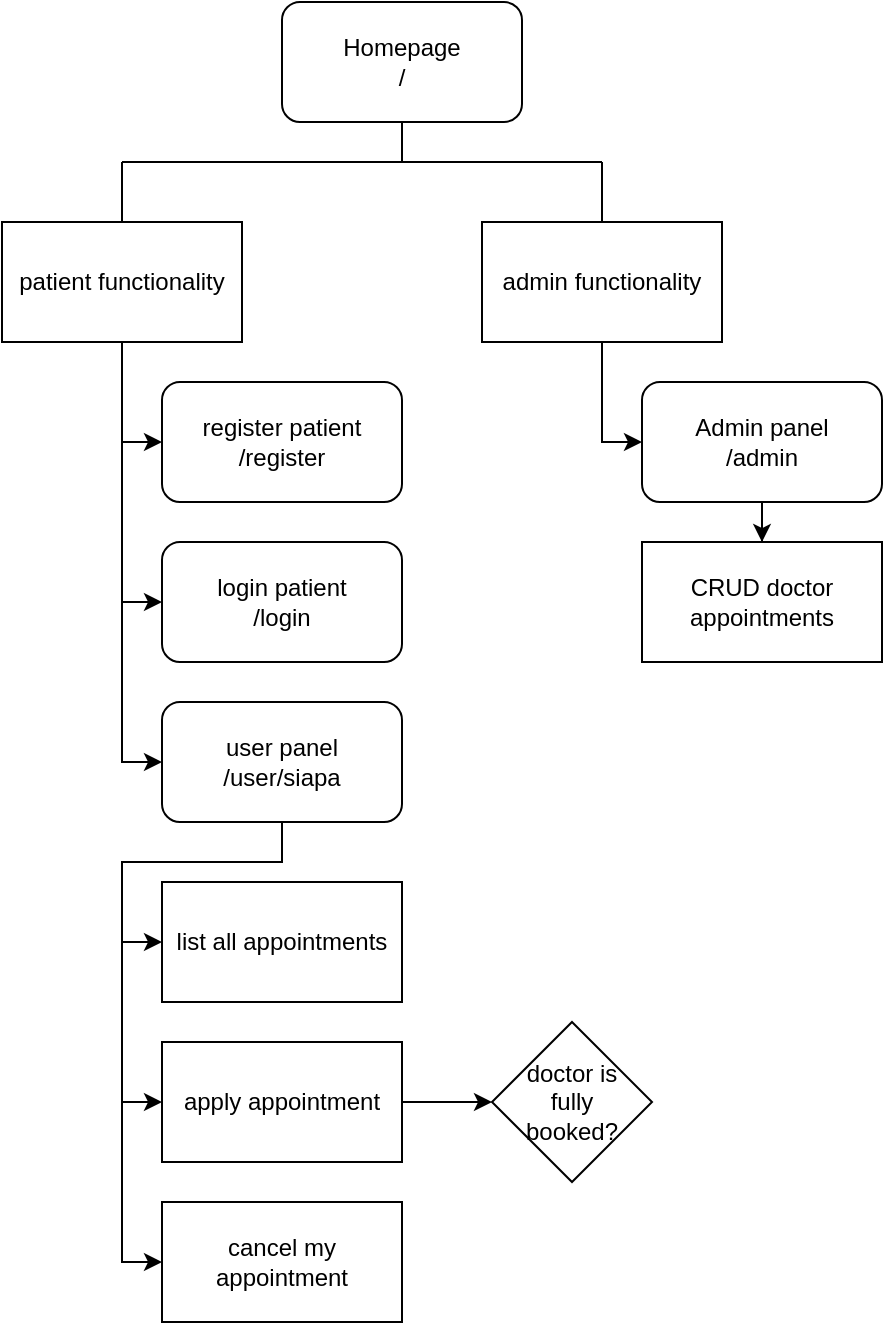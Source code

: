 <mxfile version="14.8.4" type="device"><diagram id="Aazx_bkAWKCR48U-QPJi" name="Page-1"><mxGraphModel dx="577" dy="476" grid="1" gridSize="10" guides="1" tooltips="1" connect="1" arrows="1" fold="1" page="1" pageScale="1" pageWidth="850" pageHeight="1100" math="0" shadow="0"><root><mxCell id="0"/><mxCell id="1" parent="0"/><mxCell id="0i39TFughCP9_sc8eJfU-11" style="edgeStyle=orthogonalEdgeStyle;rounded=0;orthogonalLoop=1;jettySize=auto;html=1;endArrow=none;endFill=0;" edge="1" parent="1" source="0i39TFughCP9_sc8eJfU-2"><mxGeometry relative="1" as="geometry"><mxPoint x="340" y="380" as="targetPoint"/></mxGeometry></mxCell><mxCell id="0i39TFughCP9_sc8eJfU-2" value="&lt;div&gt;Homepage&lt;/div&gt;&lt;div&gt;/&lt;br&gt;&lt;/div&gt;" style="rounded=1;whiteSpace=wrap;html=1;" vertex="1" parent="1"><mxGeometry x="280" y="300" width="120" height="60" as="geometry"/></mxCell><mxCell id="0i39TFughCP9_sc8eJfU-4" value="&lt;div&gt;register patient &lt;/div&gt;&lt;div&gt;/register&lt;br&gt;&lt;/div&gt;" style="rounded=1;whiteSpace=wrap;html=1;" vertex="1" parent="1"><mxGeometry x="220" y="490" width="120" height="60" as="geometry"/></mxCell><mxCell id="0i39TFughCP9_sc8eJfU-20" style="edgeStyle=orthogonalEdgeStyle;rounded=0;orthogonalLoop=1;jettySize=auto;html=1;" edge="1" parent="1" source="0i39TFughCP9_sc8eJfU-5" target="0i39TFughCP9_sc8eJfU-19"><mxGeometry relative="1" as="geometry"/></mxCell><mxCell id="0i39TFughCP9_sc8eJfU-5" value="&lt;div&gt;Admin panel&lt;/div&gt;&lt;div&gt;/admin&lt;/div&gt;" style="rounded=1;whiteSpace=wrap;html=1;" vertex="1" parent="1"><mxGeometry x="460" y="490" width="120" height="60" as="geometry"/></mxCell><mxCell id="0i39TFughCP9_sc8eJfU-12" style="edgeStyle=orthogonalEdgeStyle;rounded=0;orthogonalLoop=1;jettySize=auto;html=1;endArrow=none;endFill=0;" edge="1" parent="1" source="0i39TFughCP9_sc8eJfU-6"><mxGeometry relative="1" as="geometry"><mxPoint x="200" y="380" as="targetPoint"/></mxGeometry></mxCell><mxCell id="0i39TFughCP9_sc8eJfU-15" style="edgeStyle=orthogonalEdgeStyle;rounded=0;orthogonalLoop=1;jettySize=auto;html=1;entryX=0;entryY=0.5;entryDx=0;entryDy=0;" edge="1" parent="1" source="0i39TFughCP9_sc8eJfU-6" target="0i39TFughCP9_sc8eJfU-4"><mxGeometry relative="1" as="geometry"/></mxCell><mxCell id="0i39TFughCP9_sc8eJfU-16" style="edgeStyle=orthogonalEdgeStyle;rounded=0;orthogonalLoop=1;jettySize=auto;html=1;entryX=0;entryY=0.5;entryDx=0;entryDy=0;" edge="1" parent="1" source="0i39TFughCP9_sc8eJfU-6" target="0i39TFughCP9_sc8eJfU-7"><mxGeometry relative="1" as="geometry"/></mxCell><mxCell id="0i39TFughCP9_sc8eJfU-23" style="edgeStyle=orthogonalEdgeStyle;rounded=0;orthogonalLoop=1;jettySize=auto;html=1;entryX=0;entryY=0.5;entryDx=0;entryDy=0;" edge="1" parent="1" source="0i39TFughCP9_sc8eJfU-6" target="0i39TFughCP9_sc8eJfU-22"><mxGeometry relative="1" as="geometry"/></mxCell><mxCell id="0i39TFughCP9_sc8eJfU-6" value="patient functionality" style="rounded=0;whiteSpace=wrap;html=1;" vertex="1" parent="1"><mxGeometry x="140" y="410" width="120" height="60" as="geometry"/></mxCell><mxCell id="0i39TFughCP9_sc8eJfU-7" value="&lt;div&gt;login patient&lt;/div&gt;&lt;div&gt;/login&lt;/div&gt;" style="rounded=1;whiteSpace=wrap;html=1;" vertex="1" parent="1"><mxGeometry x="220" y="570" width="120" height="60" as="geometry"/></mxCell><mxCell id="0i39TFughCP9_sc8eJfU-10" value="" style="endArrow=none;html=1;" edge="1" parent="1"><mxGeometry width="50" height="50" relative="1" as="geometry"><mxPoint x="440" y="380" as="sourcePoint"/><mxPoint x="200" y="380" as="targetPoint"/></mxGeometry></mxCell><mxCell id="0i39TFughCP9_sc8eJfU-14" style="edgeStyle=orthogonalEdgeStyle;rounded=0;orthogonalLoop=1;jettySize=auto;html=1;entryX=0;entryY=0.5;entryDx=0;entryDy=0;" edge="1" parent="1" source="0i39TFughCP9_sc8eJfU-13" target="0i39TFughCP9_sc8eJfU-5"><mxGeometry relative="1" as="geometry"/></mxCell><mxCell id="0i39TFughCP9_sc8eJfU-17" style="edgeStyle=orthogonalEdgeStyle;rounded=0;orthogonalLoop=1;jettySize=auto;html=1;endArrow=none;endFill=0;" edge="1" parent="1" source="0i39TFughCP9_sc8eJfU-13"><mxGeometry relative="1" as="geometry"><mxPoint x="440" y="380" as="targetPoint"/></mxGeometry></mxCell><mxCell id="0i39TFughCP9_sc8eJfU-13" value="admin functionality" style="rounded=0;whiteSpace=wrap;html=1;" vertex="1" parent="1"><mxGeometry x="380" y="410" width="120" height="60" as="geometry"/></mxCell><mxCell id="0i39TFughCP9_sc8eJfU-19" value="&lt;div&gt;CRUD doctor&lt;/div&gt;&lt;div&gt;appointments&lt;br&gt;&lt;/div&gt;" style="rounded=0;whiteSpace=wrap;html=1;" vertex="1" parent="1"><mxGeometry x="460" y="570" width="120" height="60" as="geometry"/></mxCell><mxCell id="0i39TFughCP9_sc8eJfU-27" style="edgeStyle=orthogonalEdgeStyle;rounded=0;orthogonalLoop=1;jettySize=auto;html=1;entryX=0;entryY=0.5;entryDx=0;entryDy=0;" edge="1" parent="1" source="0i39TFughCP9_sc8eJfU-22" target="0i39TFughCP9_sc8eJfU-24"><mxGeometry relative="1" as="geometry"/></mxCell><mxCell id="0i39TFughCP9_sc8eJfU-28" style="edgeStyle=orthogonalEdgeStyle;rounded=0;orthogonalLoop=1;jettySize=auto;html=1;entryX=0;entryY=0.5;entryDx=0;entryDy=0;" edge="1" parent="1" source="0i39TFughCP9_sc8eJfU-22" target="0i39TFughCP9_sc8eJfU-25"><mxGeometry relative="1" as="geometry"><Array as="points"><mxPoint x="280" y="730"/><mxPoint x="200" y="730"/><mxPoint x="200" y="850"/></Array></mxGeometry></mxCell><mxCell id="0i39TFughCP9_sc8eJfU-29" style="edgeStyle=orthogonalEdgeStyle;rounded=0;orthogonalLoop=1;jettySize=auto;html=1;entryX=0;entryY=0.5;entryDx=0;entryDy=0;" edge="1" parent="1" source="0i39TFughCP9_sc8eJfU-22" target="0i39TFughCP9_sc8eJfU-26"><mxGeometry relative="1" as="geometry"><Array as="points"><mxPoint x="280" y="730"/><mxPoint x="200" y="730"/><mxPoint x="200" y="930"/></Array></mxGeometry></mxCell><mxCell id="0i39TFughCP9_sc8eJfU-22" value="&lt;div&gt;user panel&lt;/div&gt;&lt;div&gt;/user/siapa&lt;br&gt;&lt;/div&gt;" style="rounded=1;whiteSpace=wrap;html=1;" vertex="1" parent="1"><mxGeometry x="220" y="650" width="120" height="60" as="geometry"/></mxCell><mxCell id="0i39TFughCP9_sc8eJfU-24" value="list all appointments" style="rounded=0;whiteSpace=wrap;html=1;" vertex="1" parent="1"><mxGeometry x="220" y="740" width="120" height="60" as="geometry"/></mxCell><mxCell id="0i39TFughCP9_sc8eJfU-31" style="edgeStyle=orthogonalEdgeStyle;rounded=0;orthogonalLoop=1;jettySize=auto;html=1;" edge="1" parent="1" source="0i39TFughCP9_sc8eJfU-25" target="0i39TFughCP9_sc8eJfU-30"><mxGeometry relative="1" as="geometry"/></mxCell><mxCell id="0i39TFughCP9_sc8eJfU-25" value="apply appointment" style="rounded=0;whiteSpace=wrap;html=1;" vertex="1" parent="1"><mxGeometry x="220" y="820" width="120" height="60" as="geometry"/></mxCell><mxCell id="0i39TFughCP9_sc8eJfU-26" value="cancel my appointment" style="rounded=0;whiteSpace=wrap;html=1;" vertex="1" parent="1"><mxGeometry x="220" y="900" width="120" height="60" as="geometry"/></mxCell><mxCell id="0i39TFughCP9_sc8eJfU-30" value="&lt;div&gt;doctor is&lt;/div&gt;&lt;div&gt;fully&lt;/div&gt;&lt;div&gt;booked?&lt;/div&gt;" style="rhombus;whiteSpace=wrap;html=1;" vertex="1" parent="1"><mxGeometry x="385" y="810" width="80" height="80" as="geometry"/></mxCell></root></mxGraphModel></diagram></mxfile>